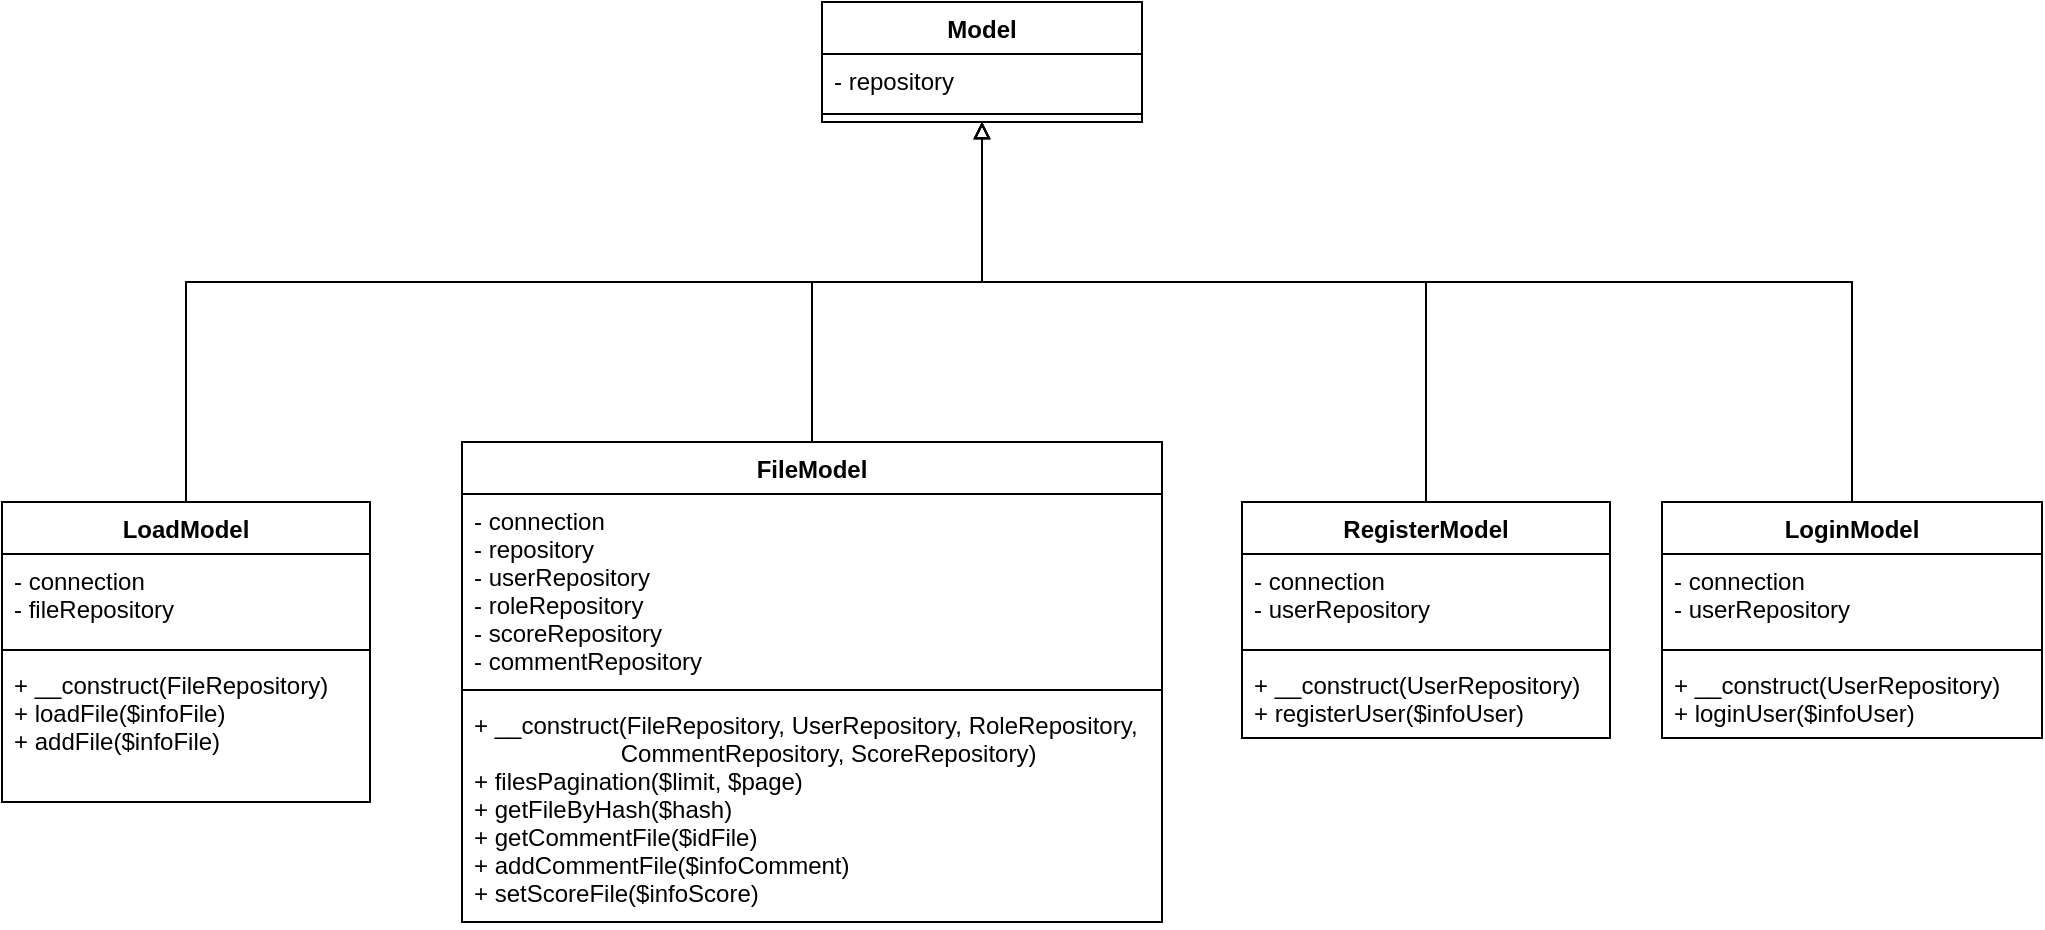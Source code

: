 <mxfile version="14.6.9" type="device"><diagram id="C5RBs43oDa-KdzZeNtuy" name="Page-1"><mxGraphModel dx="2249" dy="1923" grid="1" gridSize="10" guides="1" tooltips="1" connect="1" arrows="1" fold="1" page="1" pageScale="1" pageWidth="827" pageHeight="1169" math="0" shadow="0"><root><mxCell id="WIyWlLk6GJQsqaUBKTNV-0"/><mxCell id="WIyWlLk6GJQsqaUBKTNV-1" parent="WIyWlLk6GJQsqaUBKTNV-0"/><mxCell id="24354C9HIOgy08K0s9a6-23" value="Model" style="swimlane;fontStyle=1;align=center;verticalAlign=top;childLayout=stackLayout;horizontal=1;startSize=26;horizontalStack=0;resizeParent=1;resizeParentMax=0;resizeLast=0;collapsible=1;marginBottom=0;" parent="WIyWlLk6GJQsqaUBKTNV-1" vertex="1"><mxGeometry x="100" y="-130" width="160" height="60" as="geometry"/></mxCell><mxCell id="24354C9HIOgy08K0s9a6-24" value="- repository" style="text;strokeColor=none;fillColor=none;align=left;verticalAlign=top;spacingLeft=4;spacingRight=4;overflow=hidden;rotatable=0;points=[[0,0.5],[1,0.5]];portConstraint=eastwest;" parent="24354C9HIOgy08K0s9a6-23" vertex="1"><mxGeometry y="26" width="160" height="26" as="geometry"/></mxCell><mxCell id="24354C9HIOgy08K0s9a6-25" value="" style="line;strokeWidth=1;fillColor=none;align=left;verticalAlign=middle;spacingTop=-1;spacingLeft=3;spacingRight=3;rotatable=0;labelPosition=right;points=[];portConstraint=eastwest;" parent="24354C9HIOgy08K0s9a6-23" vertex="1"><mxGeometry y="52" width="160" height="8" as="geometry"/></mxCell><mxCell id="24354C9HIOgy08K0s9a6-26" style="edgeStyle=orthogonalEdgeStyle;rounded=0;orthogonalLoop=1;jettySize=auto;html=1;endArrow=block;endFill=0;" parent="WIyWlLk6GJQsqaUBKTNV-1" source="24354C9HIOgy08K0s9a6-27" target="24354C9HIOgy08K0s9a6-23" edge="1"><mxGeometry relative="1" as="geometry"><Array as="points"><mxPoint x="402" y="10"/><mxPoint x="180" y="10"/></Array></mxGeometry></mxCell><mxCell id="24354C9HIOgy08K0s9a6-27" value="RegisterModel" style="swimlane;fontStyle=1;align=center;verticalAlign=top;childLayout=stackLayout;horizontal=1;startSize=26;horizontalStack=0;resizeParent=1;resizeParentMax=0;resizeLast=0;collapsible=1;marginBottom=0;" parent="WIyWlLk6GJQsqaUBKTNV-1" vertex="1"><mxGeometry x="310" y="120" width="184" height="118" as="geometry"/></mxCell><mxCell id="24354C9HIOgy08K0s9a6-28" value="- connection&#10;- userRepository" style="text;strokeColor=none;fillColor=none;align=left;verticalAlign=top;spacingLeft=4;spacingRight=4;overflow=hidden;rotatable=0;points=[[0,0.5],[1,0.5]];portConstraint=eastwest;" parent="24354C9HIOgy08K0s9a6-27" vertex="1"><mxGeometry y="26" width="184" height="44" as="geometry"/></mxCell><mxCell id="24354C9HIOgy08K0s9a6-29" value="" style="line;strokeWidth=1;fillColor=none;align=left;verticalAlign=middle;spacingTop=-1;spacingLeft=3;spacingRight=3;rotatable=0;labelPosition=right;points=[];portConstraint=eastwest;" parent="24354C9HIOgy08K0s9a6-27" vertex="1"><mxGeometry y="70" width="184" height="8" as="geometry"/></mxCell><mxCell id="24354C9HIOgy08K0s9a6-30" value="+ __construct(UserRepository)&#10;+ registerUser($infoUser)&#10;&#10;" style="text;strokeColor=none;fillColor=none;align=left;verticalAlign=top;spacingLeft=4;spacingRight=4;overflow=hidden;rotatable=0;points=[[0,0.5],[1,0.5]];portConstraint=eastwest;" parent="24354C9HIOgy08K0s9a6-27" vertex="1"><mxGeometry y="78" width="184" height="40" as="geometry"/></mxCell><mxCell id="24354C9HIOgy08K0s9a6-31" style="edgeStyle=orthogonalEdgeStyle;rounded=0;orthogonalLoop=1;jettySize=auto;html=1;endArrow=block;endFill=0;" parent="WIyWlLk6GJQsqaUBKTNV-1" source="24354C9HIOgy08K0s9a6-32" target="24354C9HIOgy08K0s9a6-23" edge="1"><mxGeometry relative="1" as="geometry"><Array as="points"><mxPoint x="615" y="10"/><mxPoint x="180" y="10"/></Array></mxGeometry></mxCell><mxCell id="24354C9HIOgy08K0s9a6-32" value="LoginModel" style="swimlane;fontStyle=1;align=center;verticalAlign=top;childLayout=stackLayout;horizontal=1;startSize=26;horizontalStack=0;resizeParent=1;resizeParentMax=0;resizeLast=0;collapsible=1;marginBottom=0;" parent="WIyWlLk6GJQsqaUBKTNV-1" vertex="1"><mxGeometry x="520" y="120" width="190" height="118" as="geometry"/></mxCell><mxCell id="24354C9HIOgy08K0s9a6-33" value="- connection&#10;- userRepository" style="text;strokeColor=none;fillColor=none;align=left;verticalAlign=top;spacingLeft=4;spacingRight=4;overflow=hidden;rotatable=0;points=[[0,0.5],[1,0.5]];portConstraint=eastwest;" parent="24354C9HIOgy08K0s9a6-32" vertex="1"><mxGeometry y="26" width="190" height="44" as="geometry"/></mxCell><mxCell id="24354C9HIOgy08K0s9a6-34" value="" style="line;strokeWidth=1;fillColor=none;align=left;verticalAlign=middle;spacingTop=-1;spacingLeft=3;spacingRight=3;rotatable=0;labelPosition=right;points=[];portConstraint=eastwest;" parent="24354C9HIOgy08K0s9a6-32" vertex="1"><mxGeometry y="70" width="190" height="8" as="geometry"/></mxCell><mxCell id="24354C9HIOgy08K0s9a6-35" value="+ __construct(UserRepository)&#10;+ loginUser($infoUser)&#10;&#10;" style="text;strokeColor=none;fillColor=none;align=left;verticalAlign=top;spacingLeft=4;spacingRight=4;overflow=hidden;rotatable=0;points=[[0,0.5],[1,0.5]];portConstraint=eastwest;" parent="24354C9HIOgy08K0s9a6-32" vertex="1"><mxGeometry y="78" width="190" height="40" as="geometry"/></mxCell><mxCell id="24354C9HIOgy08K0s9a6-36" style="edgeStyle=orthogonalEdgeStyle;rounded=0;orthogonalLoop=1;jettySize=auto;html=1;endArrow=block;endFill=0;" parent="WIyWlLk6GJQsqaUBKTNV-1" source="24354C9HIOgy08K0s9a6-37" target="24354C9HIOgy08K0s9a6-23" edge="1"><mxGeometry relative="1" as="geometry"><mxPoint x="-20" y="-60" as="targetPoint"/><Array as="points"><mxPoint x="-218" y="10"/><mxPoint x="180" y="10"/></Array></mxGeometry></mxCell><mxCell id="24354C9HIOgy08K0s9a6-37" value="LoadModel" style="swimlane;fontStyle=1;align=center;verticalAlign=top;childLayout=stackLayout;horizontal=1;startSize=26;horizontalStack=0;resizeParent=1;resizeParentMax=0;resizeLast=0;collapsible=1;marginBottom=0;" parent="WIyWlLk6GJQsqaUBKTNV-1" vertex="1"><mxGeometry x="-310" y="120" width="184" height="150" as="geometry"/></mxCell><mxCell id="24354C9HIOgy08K0s9a6-38" value="- connection&#10;- fileRepository" style="text;strokeColor=none;fillColor=none;align=left;verticalAlign=top;spacingLeft=4;spacingRight=4;overflow=hidden;rotatable=0;points=[[0,0.5],[1,0.5]];portConstraint=eastwest;" parent="24354C9HIOgy08K0s9a6-37" vertex="1"><mxGeometry y="26" width="184" height="44" as="geometry"/></mxCell><mxCell id="24354C9HIOgy08K0s9a6-39" value="" style="line;strokeWidth=1;fillColor=none;align=left;verticalAlign=middle;spacingTop=-1;spacingLeft=3;spacingRight=3;rotatable=0;labelPosition=right;points=[];portConstraint=eastwest;" parent="24354C9HIOgy08K0s9a6-37" vertex="1"><mxGeometry y="70" width="184" height="8" as="geometry"/></mxCell><mxCell id="24354C9HIOgy08K0s9a6-40" value="+ __construct(FileRepository)&#10;+ loadFile($infoFile)&#10;+ addFile($infoFile)&#10;" style="text;strokeColor=none;fillColor=none;align=left;verticalAlign=top;spacingLeft=4;spacingRight=4;overflow=hidden;rotatable=0;points=[[0,0.5],[1,0.5]];portConstraint=eastwest;" parent="24354C9HIOgy08K0s9a6-37" vertex="1"><mxGeometry y="78" width="184" height="72" as="geometry"/></mxCell><mxCell id="24354C9HIOgy08K0s9a6-41" style="edgeStyle=orthogonalEdgeStyle;rounded=0;orthogonalLoop=1;jettySize=auto;html=1;endArrow=block;endFill=0;" parent="WIyWlLk6GJQsqaUBKTNV-1" source="24354C9HIOgy08K0s9a6-42" target="24354C9HIOgy08K0s9a6-23" edge="1"><mxGeometry relative="1" as="geometry"/></mxCell><mxCell id="24354C9HIOgy08K0s9a6-42" value="FileModel" style="swimlane;fontStyle=1;align=center;verticalAlign=top;childLayout=stackLayout;horizontal=1;startSize=26;horizontalStack=0;resizeParent=1;resizeParentMax=0;resizeLast=0;collapsible=1;marginBottom=0;" parent="WIyWlLk6GJQsqaUBKTNV-1" vertex="1"><mxGeometry x="-80" y="90" width="350" height="240" as="geometry"/></mxCell><mxCell id="24354C9HIOgy08K0s9a6-43" value="- connection&#10;- repository&#10;- userRepository&#10;- roleRepository&#10;- scoreRepository&#10;- commentRepository" style="text;strokeColor=none;fillColor=none;align=left;verticalAlign=top;spacingLeft=4;spacingRight=4;overflow=hidden;rotatable=0;points=[[0,0.5],[1,0.5]];portConstraint=eastwest;" parent="24354C9HIOgy08K0s9a6-42" vertex="1"><mxGeometry y="26" width="350" height="94" as="geometry"/></mxCell><mxCell id="24354C9HIOgy08K0s9a6-44" value="" style="line;strokeWidth=1;fillColor=none;align=left;verticalAlign=middle;spacingTop=-1;spacingLeft=3;spacingRight=3;rotatable=0;labelPosition=right;points=[];portConstraint=eastwest;" parent="24354C9HIOgy08K0s9a6-42" vertex="1"><mxGeometry y="120" width="350" height="8" as="geometry"/></mxCell><mxCell id="24354C9HIOgy08K0s9a6-45" value="+ __construct(FileRepository, UserRepository, RoleRepository, &#10;                      CommentRepository, ScoreRepository)&#10;+ filesPagination($limit, $page)&#10;+ getFileByHash($hash)&#10;+ getCommentFile($idFile)&#10;+ addCommentFile($infoComment)&#10;+ setScoreFile($infoScore)&#10;" style="text;strokeColor=none;fillColor=none;align=left;verticalAlign=top;spacingLeft=4;spacingRight=4;overflow=hidden;rotatable=0;points=[[0,0.5],[1,0.5]];portConstraint=eastwest;" parent="24354C9HIOgy08K0s9a6-42" vertex="1"><mxGeometry y="128" width="350" height="112" as="geometry"/></mxCell></root></mxGraphModel></diagram></mxfile>